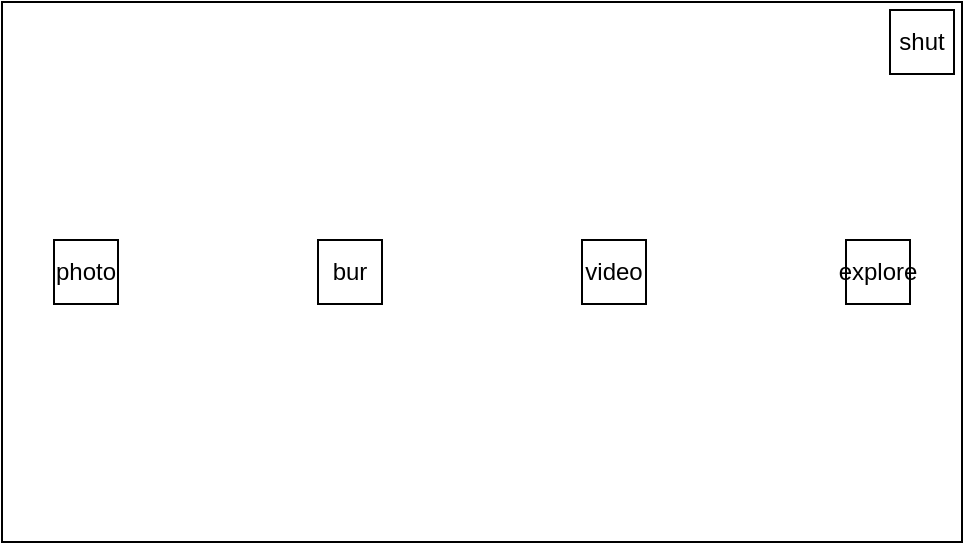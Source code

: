 <mxfile version="14.1.8" type="github">
  <diagram id="YJ3RGHUcse5kmqDb6EF7" name="Page-1">
    <mxGraphModel dx="569" dy="305" grid="1" gridSize="10" guides="1" tooltips="1" connect="1" arrows="1" fold="1" page="1" pageScale="1" pageWidth="827" pageHeight="1169" math="0" shadow="0">
      <root>
        <mxCell id="0" />
        <mxCell id="1" parent="0" />
        <mxCell id="224pfvtBtHkmKZ1nR5Jk-2" value="" style="rounded=0;whiteSpace=wrap;html=1;" vertex="1" parent="1">
          <mxGeometry width="480" height="270" as="geometry" />
        </mxCell>
        <mxCell id="224pfvtBtHkmKZ1nR5Jk-3" value="photo" style="whiteSpace=wrap;html=1;aspect=fixed;" vertex="1" parent="1">
          <mxGeometry x="26" y="119" width="32" height="32" as="geometry" />
        </mxCell>
        <mxCell id="224pfvtBtHkmKZ1nR5Jk-8" value="bur" style="whiteSpace=wrap;html=1;aspect=fixed;" vertex="1" parent="1">
          <mxGeometry x="158" y="119" width="32" height="32" as="geometry" />
        </mxCell>
        <mxCell id="224pfvtBtHkmKZ1nR5Jk-10" value="explore" style="whiteSpace=wrap;html=1;aspect=fixed;" vertex="1" parent="1">
          <mxGeometry x="422" y="119" width="32" height="32" as="geometry" />
        </mxCell>
        <mxCell id="224pfvtBtHkmKZ1nR5Jk-11" value="shut" style="whiteSpace=wrap;html=1;aspect=fixed;" vertex="1" parent="1">
          <mxGeometry x="444" y="4" width="32" height="32" as="geometry" />
        </mxCell>
        <mxCell id="224pfvtBtHkmKZ1nR5Jk-12" value="video" style="whiteSpace=wrap;html=1;aspect=fixed;" vertex="1" parent="1">
          <mxGeometry x="290" y="119" width="32" height="32" as="geometry" />
        </mxCell>
      </root>
    </mxGraphModel>
  </diagram>
</mxfile>
